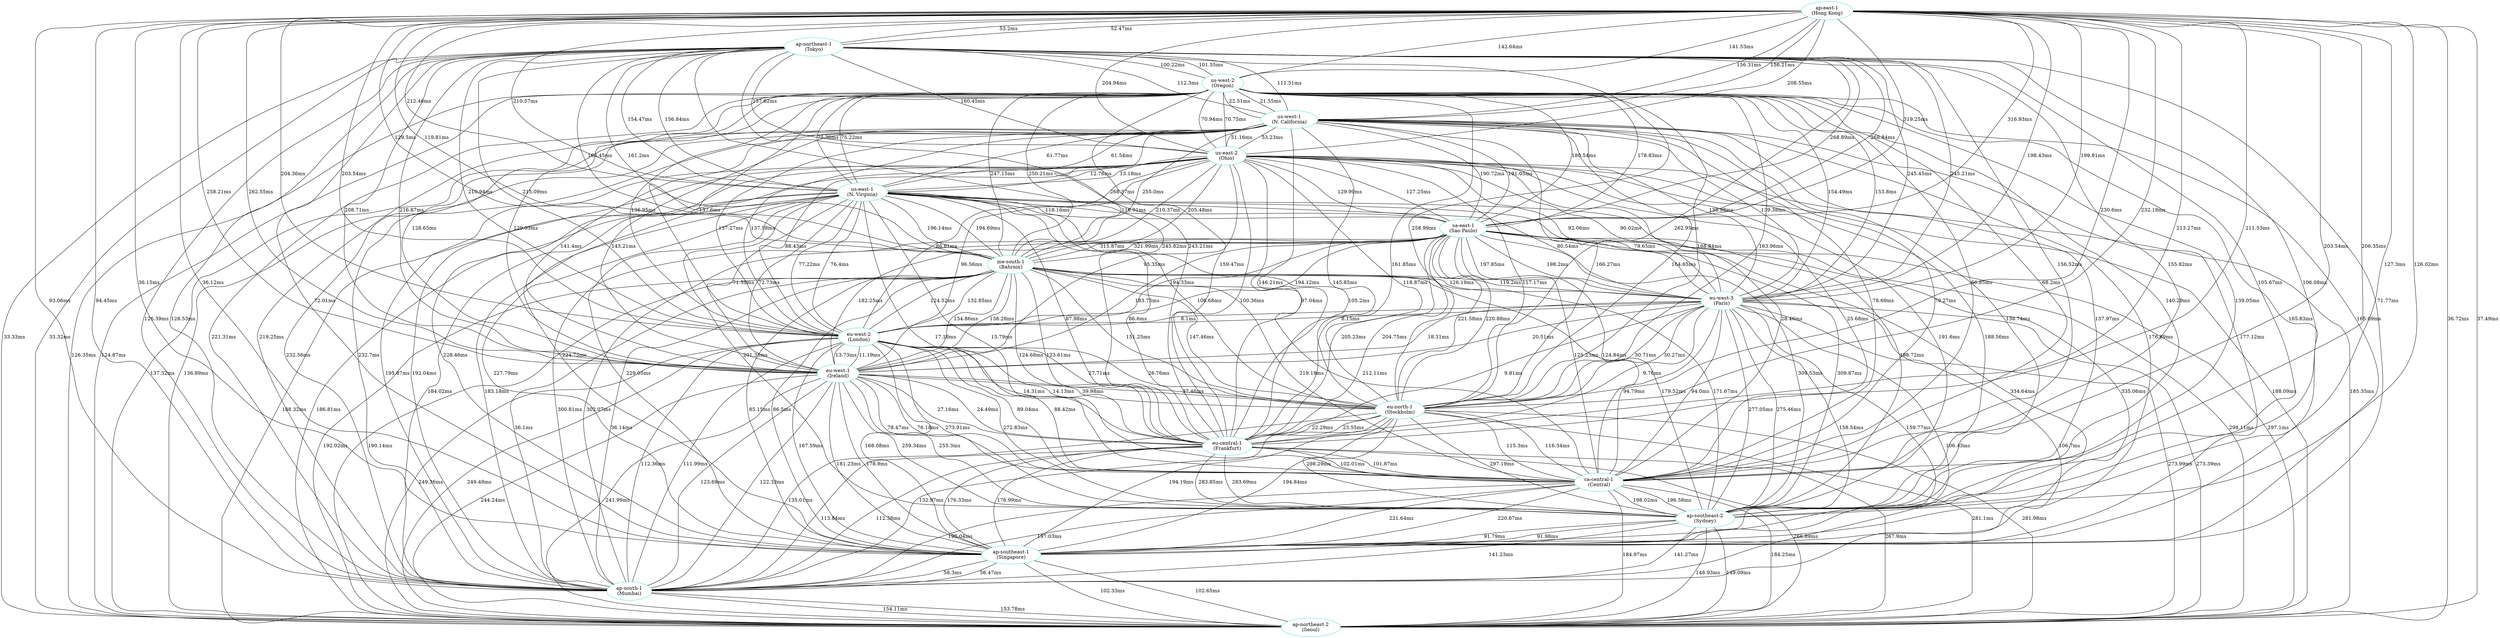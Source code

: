 graph "Inter-Region Latency" {
	overlap=scale
	splines=true
	"ap-east-1\n(Hong Kong)" [color=turquoise]
	"ap-east-1\n(Hong Kong)" -- "ap-northeast-1\n(Tokyo)" [label="53.2ms" arrowtype=normal len=0.053200000000000004]
	"ap-east-1\n(Hong Kong)" -- "ap-northeast-2\n(Seoul)" [label="36.72ms" arrowtype=normal len=0.036719999999999996]
	"ap-east-1\n(Hong Kong)" -- "ap-south-1\n(Mumbai)" [label="93.06ms" arrowtype=normal len=0.09306]
	"ap-east-1\n(Hong Kong)" -- "ap-southeast-1\n(Singapore)" [label="36.15ms" arrowtype=normal len=0.03615]
	"ap-east-1\n(Hong Kong)" -- "ap-southeast-2\n(Sydney)" [label="127.3ms" arrowtype=normal len=0.1273]
	"ap-east-1\n(Hong Kong)" -- "ca-central-1\n(Central)" [label="203.54ms" arrowtype=normal len=0.20354]
	"ap-east-1\n(Hong Kong)" -- "eu-central-1\n(Frankfurt)" [label="213.27ms" arrowtype=normal len=0.21327000000000002]
	"ap-east-1\n(Hong Kong)" -- "eu-north-1\n(Stockholm)" [label="230.6ms" arrowtype=normal len=0.2306]
	"ap-east-1\n(Hong Kong)" -- "eu-west-1\n(Ireland)" [label="258.21ms" arrowtype=normal len=0.25821]
	"ap-east-1\n(Hong Kong)" -- "eu-west-2\n(London)" [label="203.54ms" arrowtype=normal len=0.20354]
	"ap-east-1\n(Hong Kong)" -- "eu-west-3\n(Paris)" [label="199.81ms" arrowtype=normal len=0.19981000000000002]
	"ap-east-1\n(Hong Kong)" -- "me-south-1\n(Bahrain)" [label="119.81ms" arrowtype=normal len=0.11981]
	"ap-east-1\n(Hong Kong)" -- "sa-east-1\n(Sao Paulo)" [label="316.93ms" arrowtype=normal len=0.31693]
	"ap-east-1\n(Hong Kong)" -- "us-east-1\n(N. Virginia)" [label="210.57ms" arrowtype=normal len=0.21056999999999998]
	"ap-east-1\n(Hong Kong)" -- "us-east-2\n(Ohio)" [label="204.94ms" arrowtype=normal len=0.20494]
	"ap-east-1\n(Hong Kong)" -- "us-west-1\n(N. California)" [label="156.31ms" arrowtype=normal len=0.15631]
	"ap-east-1\n(Hong Kong)" -- "us-west-2\n(Oregon)" [label="141.53ms" arrowtype=normal len=0.14153]
	"ap-northeast-1\n(Tokyo)" [color=turquoise]
	"ap-northeast-1\n(Tokyo)" -- "ap-east-1\n(Hong Kong)" [label="52.47ms" arrowtype=normal len=0.052469999999999996]
	"ap-northeast-1\n(Tokyo)" -- "ap-northeast-2\n(Seoul)" [label="33.33ms" arrowtype=normal len=0.03333]
	"ap-northeast-1\n(Tokyo)" -- "ap-south-1\n(Mumbai)" [label="128.53ms" arrowtype=normal len=0.12853]
	"ap-northeast-1\n(Tokyo)" -- "ap-southeast-1\n(Singapore)" [label="71.77ms" arrowtype=normal len=0.07177]
	"ap-northeast-1\n(Tokyo)" -- "ap-southeast-2\n(Sydney)" [label="106.08ms" arrowtype=normal len=0.10608]
	"ap-northeast-1\n(Tokyo)" -- "ca-central-1\n(Central)" [label="155.82ms" arrowtype=normal len=0.15582]
	"ap-northeast-1\n(Tokyo)" -- "eu-central-1\n(Frankfurt)" [label="245.82ms" arrowtype=normal len=0.24581999999999998]
	"ap-northeast-1\n(Tokyo)" -- "eu-north-1\n(Stockholm)" [label="262.95ms" arrowtype=normal len=0.26294999999999996]
	"ap-northeast-1\n(Tokyo)" -- "eu-west-1\n(Ireland)" [label="208.71ms" arrowtype=normal len=0.20871]
	"ap-northeast-1\n(Tokyo)" -- "eu-west-2\n(London)" [label="215.09ms" arrowtype=normal len=0.21509]
	"ap-northeast-1\n(Tokyo)" -- "eu-west-3\n(Paris)" [label="245.21ms" arrowtype=normal len=0.24521]
	"ap-northeast-1\n(Tokyo)" -- "me-south-1\n(Bahrain)" [label="161.2ms" arrowtype=normal len=0.16119999999999998]
	"ap-northeast-1\n(Tokyo)" -- "sa-east-1\n(Sao Paulo)" [label="268.84ms" arrowtype=normal len=0.26883999999999997]
	"ap-northeast-1\n(Tokyo)" -- "us-east-1\n(N. Virginia)" [label="154.47ms" arrowtype=normal len=0.15447]
	"ap-northeast-1\n(Tokyo)" -- "us-east-2\n(Ohio)" [label="157.62ms" arrowtype=normal len=0.15762]
	"ap-northeast-1\n(Tokyo)" -- "us-west-1\n(N. California)" [label="111.51ms" arrowtype=normal len=0.11151000000000001]
	"ap-northeast-1\n(Tokyo)" -- "us-west-2\n(Oregon)" [label="100.22ms" arrowtype=normal len=0.10022]
	"ap-northeast-2\n(Seoul)" [color=turquoise]
	"ap-northeast-2\n(Seoul)" -- "ap-east-1\n(Hong Kong)" [label="37.49ms" arrowtype=normal len=0.03749]
	"ap-northeast-2\n(Seoul)" -- "ap-northeast-1\n(Tokyo)" [label="33.32ms" arrowtype=normal len=0.03332]
	"ap-northeast-2\n(Seoul)" -- "ap-south-1\n(Mumbai)" [label="153.78ms" arrowtype=normal len=0.15378]
	"ap-northeast-2\n(Seoul)" -- "ap-southeast-1\n(Singapore)" [label="102.65ms" arrowtype=normal len=0.10265]
	"ap-northeast-2\n(Seoul)" -- "ap-southeast-2\n(Sydney)" [label="149.09ms" arrowtype=normal len=0.14909]
	"ap-northeast-2\n(Seoul)" -- "ca-central-1\n(Central)" [label="184.25ms" arrowtype=normal len=0.18425]
	"ap-northeast-2\n(Seoul)" -- "eu-central-1\n(Frankfurt)" [label="267.9ms" arrowtype=normal len=0.26789999999999997]
	"ap-northeast-2\n(Seoul)" -- "eu-north-1\n(Stockholm)" [label="281.98ms" arrowtype=normal len=0.28198]
	"ap-northeast-2\n(Seoul)" -- "eu-west-1\n(Ireland)" [label="241.99ms" arrowtype=normal len=0.24199]
	"ap-northeast-2\n(Seoul)" -- "eu-west-2\n(London)" [label="249.49ms" arrowtype=normal len=0.24949000000000002]
	"ap-northeast-2\n(Seoul)" -- "eu-west-3\n(Paris)" [label="273.39ms" arrowtype=normal len=0.27338999999999997]
	"ap-northeast-2\n(Seoul)" -- "me-south-1\n(Bahrain)" [label="190.14ms" arrowtype=normal len=0.19013999999999998]
	"ap-northeast-2\n(Seoul)" -- "sa-east-1\n(Sao Paulo)" [label="297.1ms" arrowtype=normal len=0.29710000000000003]
	"ap-northeast-2\n(Seoul)" -- "us-east-1\n(N. Virginia)" [label="186.81ms" arrowtype=normal len=0.18681]
	"ap-northeast-2\n(Seoul)" -- "us-east-2\n(Ohio)" [label="185.35ms" arrowtype=normal len=0.18535]
	"ap-northeast-2\n(Seoul)" -- "us-west-1\n(N. California)" [label="136.89ms" arrowtype=normal len=0.13688999999999998]
	"ap-northeast-2\n(Seoul)" -- "us-west-2\n(Oregon)" [label="124.87ms" arrowtype=normal len=0.12487000000000001]
	"ap-south-1\n(Mumbai)" [color=turquoise]
	"ap-south-1\n(Mumbai)" -- "ap-east-1\n(Hong Kong)" [label="94.45ms" arrowtype=normal len=0.09445]
	"ap-south-1\n(Mumbai)" -- "ap-northeast-1\n(Tokyo)" [label="126.39ms" arrowtype=normal len=0.12639]
	"ap-south-1\n(Mumbai)" -- "ap-northeast-2\n(Seoul)" [label="154.11ms" arrowtype=normal len=0.15411000000000002]
	"ap-south-1\n(Mumbai)" -- "ap-southeast-1\n(Singapore)" [label="56.47ms" arrowtype=normal len=0.05647]
	"ap-south-1\n(Mumbai)" -- "ap-southeast-2\n(Sydney)" [label="141.27ms" arrowtype=normal len=0.14127]
	"ap-south-1\n(Mumbai)" -- "ca-central-1\n(Central)" [label="197.03ms" arrowtype=normal len=0.19703]
	"ap-south-1\n(Mumbai)" -- "eu-central-1\n(Frankfurt)" [label="112.38ms" arrowtype=normal len=0.11238]
	"ap-south-1\n(Mumbai)" -- "eu-north-1\n(Stockholm)" [label="135.01ms" arrowtype=normal len=0.13501]
	"ap-south-1\n(Mumbai)" -- "eu-west-1\n(Ireland)" [label="122.33ms" arrowtype=normal len=0.12233]
	"ap-south-1\n(Mumbai)" -- "eu-west-2\n(London)" [label="112.36ms" arrowtype=normal len=0.11236]
	"ap-south-1\n(Mumbai)" -- "eu-west-3\n(Paris)" [label="106.7ms" arrowtype=normal len=0.1067]
	"ap-south-1\n(Mumbai)" -- "me-south-1\n(Bahrain)" [label="36.14ms" arrowtype=normal len=0.03614]
	"ap-south-1\n(Mumbai)" -- "sa-east-1\n(Sao Paulo)" [label="302.07ms" arrowtype=normal len=0.30207]
	"ap-south-1\n(Mumbai)" -- "us-east-1\n(N. Virginia)" [label="183.18ms" arrowtype=normal len=0.18318]
	"ap-south-1\n(Mumbai)" -- "us-east-2\n(Ohio)" [label="192.04ms" arrowtype=normal len=0.19204]
	"ap-south-1\n(Mumbai)" -- "us-west-1\n(N. California)" [label="232.7ms" arrowtype=normal len=0.2327]
	"ap-south-1\n(Mumbai)" -- "us-west-2\n(Oregon)" [label="219.25ms" arrowtype=normal len=0.21925]
	"ap-southeast-1\n(Singapore)" [color=turquoise]
	"ap-southeast-1\n(Singapore)" -- "ap-east-1\n(Hong Kong)" [label="36.12ms" arrowtype=normal len=0.03612]
	"ap-southeast-1\n(Singapore)" -- "ap-northeast-1\n(Tokyo)" [label="72.01ms" arrowtype=normal len=0.07201]
	"ap-southeast-1\n(Singapore)" -- "ap-northeast-2\n(Seoul)" [label="102.33ms" arrowtype=normal len=0.10233]
	"ap-southeast-1\n(Singapore)" -- "ap-south-1\n(Mumbai)" [label="58.3ms" arrowtype=normal len=0.0583]
	"ap-southeast-1\n(Singapore)" -- "ap-southeast-2\n(Sydney)" [label="91.98ms" arrowtype=normal len=0.09198]
	"ap-southeast-1\n(Singapore)" -- "ca-central-1\n(Central)" [label="220.87ms" arrowtype=normal len=0.22087]
	"ap-southeast-1\n(Singapore)" -- "eu-central-1\n(Frankfurt)" [label="176.99ms" arrowtype=normal len=0.17699]
	"ap-southeast-1\n(Singapore)" -- "eu-north-1\n(Stockholm)" [label="194.84ms" arrowtype=normal len=0.19484]
	"ap-southeast-1\n(Singapore)" -- "eu-west-1\n(Ireland)" [label="178.9ms" arrowtype=normal len=0.1789]
	"ap-southeast-1\n(Singapore)" -- "eu-west-2\n(London)" [label="168.08ms" arrowtype=normal len=0.16808]
	"ap-southeast-1\n(Singapore)" -- "eu-west-3\n(Paris)" [label="159.77ms" arrowtype=normal len=0.15977000000000002]
	"ap-southeast-1\n(Singapore)" -- "me-south-1\n(Bahrain)" [label="86.5ms" arrowtype=normal len=0.0865]
	"ap-southeast-1\n(Singapore)" -- "sa-east-1\n(Sao Paulo)" [label="335.06ms" arrowtype=normal len=0.33506]
	"ap-southeast-1\n(Singapore)" -- "us-east-1\n(N. Virginia)" [label="229.05ms" arrowtype=normal len=0.22905]
	"ap-southeast-1\n(Singapore)" -- "us-east-2\n(Ohio)" [label="224.75ms" arrowtype=normal len=0.22475]
	"ap-southeast-1\n(Singapore)" -- "us-west-1\n(N. California)" [label="176.89ms" arrowtype=normal len=0.17689]
	"ap-southeast-1\n(Singapore)" -- "us-west-2\n(Oregon)" [label="165.09ms" arrowtype=normal len=0.16509000000000001]
	"ap-southeast-2\n(Sydney)" [color=turquoise]
	"ap-southeast-2\n(Sydney)" -- "ap-east-1\n(Hong Kong)" [label="126.02ms" arrowtype=normal len=0.12602]
	"ap-southeast-2\n(Sydney)" -- "ap-northeast-1\n(Tokyo)" [label="105.67ms" arrowtype=normal len=0.10567]
	"ap-southeast-2\n(Sydney)" -- "ap-northeast-2\n(Seoul)" [label="148.93ms" arrowtype=normal len=0.14893]
	"ap-southeast-2\n(Sydney)" -- "ap-south-1\n(Mumbai)" [label="141.23ms" arrowtype=normal len=0.14123]
	"ap-southeast-2\n(Sydney)" -- "ap-southeast-1\n(Singapore)" [label="91.79ms" arrowtype=normal len=0.09179000000000001]
	"ap-southeast-2\n(Sydney)" -- "ca-central-1\n(Central)" [label="196.58ms" arrowtype=normal len=0.19658]
	"ap-southeast-2\n(Sydney)" -- "eu-central-1\n(Frankfurt)" [label="283.69ms" arrowtype=normal len=0.28369]
	"ap-southeast-2\n(Sydney)" -- "eu-north-1\n(Stockholm)" [label="297.19ms" arrowtype=normal len=0.29719]
	"ap-southeast-2\n(Sydney)" -- "eu-west-1\n(Ireland)" [label="255.3ms" arrowtype=normal len=0.2553]
	"ap-southeast-2\n(Sydney)" -- "eu-west-2\n(London)" [label="272.83ms" arrowtype=normal len=0.27282999999999996]
	"ap-southeast-2\n(Sydney)" -- "eu-west-3\n(Paris)" [label="275.46ms" arrowtype=normal len=0.27546]
	"ap-southeast-2\n(Sydney)" -- "me-south-1\n(Bahrain)" [label="171.67ms" arrowtype=normal len=0.17167]
	"ap-southeast-2\n(Sydney)" -- "sa-east-1\n(Sao Paulo)" [label="309.53ms" arrowtype=normal len=0.30952999999999997]
	"ap-southeast-2\n(Sydney)" -- "us-east-1\n(N. Virginia)" [label="198.72ms" arrowtype=normal len=0.19872]
	"ap-southeast-2\n(Sydney)" -- "us-east-2\n(Ohio)" [label="188.56ms" arrowtype=normal len=0.18856]
	"ap-southeast-2\n(Sydney)" -- "us-west-1\n(N. California)" [label="137.97ms" arrowtype=normal len=0.13797]
	"ap-southeast-2\n(Sydney)" -- "us-west-2\n(Oregon)" [label="139.05ms" arrowtype=normal len=0.13905]
	"ca-central-1\n(Central)" [color=turquoise]
	"ca-central-1\n(Central)" -- "ap-east-1\n(Hong Kong)" [label="206.35ms" arrowtype=normal len=0.20635]
	"ca-central-1\n(Central)" -- "ap-northeast-1\n(Tokyo)" [label="156.52ms" arrowtype=normal len=0.15652000000000002]
	"ca-central-1\n(Central)" -- "ap-northeast-2\n(Seoul)" [label="184.97ms" arrowtype=normal len=0.18497]
	"ca-central-1\n(Central)" -- "ap-south-1\n(Mumbai)" [label="198.04ms" arrowtype=normal len=0.19804]
	"ca-central-1\n(Central)" -- "ap-southeast-1\n(Singapore)" [label="221.64ms" arrowtype=normal len=0.22163999999999998]
	"ca-central-1\n(Central)" -- "ap-southeast-2\n(Sydney)" [label="198.02ms" arrowtype=normal len=0.19802]
	"ca-central-1\n(Central)" -- "eu-central-1\n(Frankfurt)" [label="102.01ms" arrowtype=normal len=0.10201]
	"ca-central-1\n(Central)" -- "eu-north-1\n(Stockholm)" [label="116.34ms" arrowtype=normal len=0.11634]
	"ca-central-1\n(Central)" -- "eu-west-1\n(Ireland)" [label="76.18ms" arrowtype=normal len=0.07618000000000001]
	"ca-central-1\n(Central)" -- "eu-west-2\n(London)" [label="88.42ms" arrowtype=normal len=0.08842]
	"ca-central-1\n(Central)" -- "eu-west-3\n(Paris)" [label="94.0ms" arrowtype=normal len=0.094]
	"ca-central-1\n(Central)" -- "me-south-1\n(Bahrain)" [label="212.11ms" arrowtype=normal len=0.21211000000000002]
	"ca-central-1\n(Central)" -- "sa-east-1\n(Sao Paulo)" [label="124.84ms" arrowtype=normal len=0.12484]
	"ca-central-1\n(Central)" -- "us-east-1\n(N. Virginia)" [label="15.79ms" arrowtype=normal len=0.01579]
	"ca-central-1\n(Central)" -- "us-east-2\n(Ohio)" [label="25.68ms" arrowtype=normal len=0.02568]
	"ca-central-1\n(Central)" -- "us-west-1\n(N. California)" [label="78.69ms" arrowtype=normal len=0.07869]
	"ca-central-1\n(Central)" -- "us-west-2\n(Oregon)" [label="66.85ms" arrowtype=normal len=0.06684999999999999]
	"eu-central-1\n(Frankfurt)" [color=turquoise]
	"eu-central-1\n(Frankfurt)" -- "ap-east-1\n(Hong Kong)" [label="211.53ms" arrowtype=normal len=0.21153]
	"eu-central-1\n(Frankfurt)" -- "ap-northeast-1\n(Tokyo)" [label="243.21ms" arrowtype=normal len=0.24321]
	"eu-central-1\n(Frankfurt)" -- "ap-northeast-2\n(Seoul)" [label="266.89ms" arrowtype=normal len=0.26688999999999996]
	"eu-central-1\n(Frankfurt)" -- "ap-south-1\n(Mumbai)" [label="113.84ms" arrowtype=normal len=0.11384]
	"eu-central-1\n(Frankfurt)" -- "ap-southeast-1\n(Singapore)" [label="176.33ms" arrowtype=normal len=0.17633000000000001]
	"eu-central-1\n(Frankfurt)" -- "ap-southeast-2\n(Sydney)" [label="283.85ms" arrowtype=normal len=0.28385000000000005]
	"eu-central-1\n(Frankfurt)" -- "ca-central-1\n(Central)" [label="101.87ms" arrowtype=normal len=0.10187]
	"eu-central-1\n(Frankfurt)" -- "eu-north-1\n(Stockholm)" [label="23.55ms" arrowtype=normal len=0.02355]
	"eu-central-1\n(Frankfurt)" -- "eu-west-1\n(Ireland)" [label="24.49ms" arrowtype=normal len=0.024489999999999998]
	"eu-central-1\n(Frankfurt)" -- "eu-west-2\n(London)" [label="14.13ms" arrowtype=normal len=0.01413]
	"eu-central-1\n(Frankfurt)" -- "eu-west-3\n(Paris)" [label="9.76ms" arrowtype=normal len=0.00976]
	"eu-central-1\n(Frankfurt)" -- "me-south-1\n(Bahrain)" [label="123.61ms" arrowtype=normal len=0.12361]
	"eu-central-1\n(Frankfurt)" -- "sa-east-1\n(Sao Paulo)" [label="204.75ms" arrowtype=normal len=0.20475]
	"eu-central-1\n(Frankfurt)" -- "us-east-1\n(N. Virginia)" [label="86.6ms" arrowtype=normal len=0.0866]
	"eu-central-1\n(Frankfurt)" -- "us-east-2\n(Ohio)" [label="97.04ms" arrowtype=normal len=0.09704]
	"eu-central-1\n(Frankfurt)" -- "us-west-1\n(N. California)" [label="145.85ms" arrowtype=normal len=0.14585]
	"eu-central-1\n(Frankfurt)" -- "us-west-2\n(Oregon)" [label="159.47ms" arrowtype=normal len=0.15947]
	"eu-north-1\n(Stockholm)" [color=turquoise]
	"eu-north-1\n(Stockholm)" -- "ap-east-1\n(Hong Kong)" [label="232.18ms" arrowtype=normal len=0.23218]
	"eu-north-1\n(Stockholm)" -- "ap-northeast-1\n(Tokyo)" [label="258.99ms" arrowtype=normal len=0.25899]
	"eu-north-1\n(Stockholm)" -- "ap-northeast-2\n(Seoul)" [label="281.1ms" arrowtype=normal len=0.2811]
	"eu-north-1\n(Stockholm)" -- "ap-south-1\n(Mumbai)" [label="132.97ms" arrowtype=normal len=0.13297]
	"eu-north-1\n(Stockholm)" -- "ap-southeast-1\n(Singapore)" [label="194.19ms" arrowtype=normal len=0.19419]
	"eu-north-1\n(Stockholm)" -- "ap-southeast-2\n(Sydney)" [label="298.29ms" arrowtype=normal len=0.29829]
	"eu-north-1\n(Stockholm)" -- "ca-central-1\n(Central)" [label="115.3ms" arrowtype=normal len=0.1153]
	"eu-north-1\n(Stockholm)" -- "eu-central-1\n(Frankfurt)" [label="22.29ms" arrowtype=normal len=0.02229]
	"eu-north-1\n(Stockholm)" -- "eu-west-1\n(Ireland)" [label="37.46ms" arrowtype=normal len=0.03746]
	"eu-north-1\n(Stockholm)" -- "eu-west-2\n(London)" [label="26.76ms" arrowtype=normal len=0.026760000000000003]
	"eu-north-1\n(Stockholm)" -- "eu-west-3\n(Paris)" [label="30.27ms" arrowtype=normal len=0.03027]
	"eu-north-1\n(Stockholm)" -- "me-south-1\n(Bahrain)" [label="147.46ms" arrowtype=normal len=0.14746]
	"eu-north-1\n(Stockholm)" -- "sa-east-1\n(Sao Paulo)" [label="220.88ms" arrowtype=normal len=0.22088]
	"eu-north-1\n(Stockholm)" -- "us-east-1\n(N. Virginia)" [label="105.2ms" arrowtype=normal len=0.1052]
	"eu-north-1\n(Stockholm)" -- "us-east-2\n(Ohio)" [label="117.17ms" arrowtype=normal len=0.11717]
	"eu-north-1\n(Stockholm)" -- "us-west-1\n(N. California)" [label="164.65ms" arrowtype=normal len=0.16465000000000002]
	"eu-north-1\n(Stockholm)" -- "us-west-2\n(Oregon)" [label="163.96ms" arrowtype=normal len=0.16396]
	"eu-west-1\n(Ireland)" [color=turquoise]
	"eu-west-1\n(Ireland)" -- "ap-east-1\n(Hong Kong)" [label="262.55ms" arrowtype=normal len=0.26255]
	"eu-west-1\n(Ireland)" -- "ap-northeast-1\n(Tokyo)" [label="216.87ms" arrowtype=normal len=0.21687]
	"eu-west-1\n(Ireland)" -- "ap-northeast-2\n(Seoul)" [label="244.24ms" arrowtype=normal len=0.24424]
	"eu-west-1\n(Ireland)" -- "ap-south-1\n(Mumbai)" [label="123.69ms" arrowtype=normal len=0.12369]
	"eu-west-1\n(Ireland)" -- "ap-southeast-1\n(Singapore)" [label="181.23ms" arrowtype=normal len=0.18123]
	"eu-west-1\n(Ireland)" -- "ap-southeast-2\n(Sydney)" [label="259.34ms" arrowtype=normal len=0.25933999999999996]
	"eu-west-1\n(Ireland)" -- "ca-central-1\n(Central)" [label="78.47ms" arrowtype=normal len=0.07847]
	"eu-west-1\n(Ireland)" -- "eu-central-1\n(Frankfurt)" [label="27.16ms" arrowtype=normal len=0.02716]
	"eu-west-1\n(Ireland)" -- "eu-north-1\n(Stockholm)" [label="39.98ms" arrowtype=normal len=0.039979999999999995]
	"eu-west-1\n(Ireland)" -- "eu-west-2\n(London)" [label="13.73ms" arrowtype=normal len=0.013730000000000001]
	"eu-west-1\n(Ireland)" -- "eu-west-3\n(Paris)" [label="20.51ms" arrowtype=normal len=0.02051]
	"eu-west-1\n(Ireland)" -- "me-south-1\n(Bahrain)" [label="138.28ms" arrowtype=normal len=0.13828000000000001]
	"eu-west-1\n(Ireland)" -- "sa-east-1\n(Sao Paulo)" [label="183.75ms" arrowtype=normal len=0.18375]
	"eu-west-1\n(Ireland)" -- "us-east-1\n(N. Virginia)" [label="72.73ms" arrowtype=normal len=0.07273]
	"eu-west-1\n(Ireland)" -- "us-east-2\n(Ohio)" [label="95.35ms" arrowtype=normal len=0.09534999999999999]
	"eu-west-1\n(Ireland)" -- "us-west-1\n(N. California)" [label="143.21ms" arrowtype=normal len=0.14321]
	"eu-west-1\n(Ireland)" -- "us-west-2\n(Oregon)" [label="128.65ms" arrowtype=normal len=0.12865000000000001]
	"eu-west-2\n(London)" [color=turquoise]
	"eu-west-2\n(London)" -- "ap-east-1\n(Hong Kong)" [label="204.36ms" arrowtype=normal len=0.20436]
	"eu-west-2\n(London)" -- "ap-northeast-1\n(Tokyo)" [label="210.94ms" arrowtype=normal len=0.21094]
	"eu-west-2\n(London)" -- "ap-northeast-2\n(Seoul)" [label="249.36ms" arrowtype=normal len=0.24936000000000003]
	"eu-west-2\n(London)" -- "ap-south-1\n(Mumbai)" [label="111.99ms" arrowtype=normal len=0.11198999999999999]
	"eu-west-2\n(London)" -- "ap-southeast-1\n(Singapore)" [label="167.59ms" arrowtype=normal len=0.16759000000000002]
	"eu-west-2\n(London)" -- "ap-southeast-2\n(Sydney)" [label="273.91ms" arrowtype=normal len=0.27391000000000004]
	"eu-west-2\n(London)" -- "ca-central-1\n(Central)" [label="89.04ms" arrowtype=normal len=0.08904000000000001]
	"eu-west-2\n(London)" -- "eu-central-1\n(Frankfurt)" [label="14.31ms" arrowtype=normal len=0.01431]
	"eu-west-2\n(London)" -- "eu-north-1\n(Stockholm)" [label="27.71ms" arrowtype=normal len=0.027710000000000002]
	"eu-west-2\n(London)" -- "eu-west-1\n(Ireland)" [label="11.19ms" arrowtype=normal len=0.01119]
	"eu-west-2\n(London)" -- "eu-west-3\n(Paris)" [label="8.15ms" arrowtype=normal len=0.008150000000000001]
	"eu-west-2\n(London)" -- "me-south-1\n(Bahrain)" [label="124.52ms" arrowtype=normal len=0.12451999999999999]
	"eu-west-2\n(London)" -- "sa-east-1\n(Sao Paulo)" [label="194.12ms" arrowtype=normal len=0.19412000000000001]
	"eu-west-2\n(London)" -- "us-east-1\n(N. Virginia)" [label="76.4ms" arrowtype=normal len=0.07640000000000001]
	"eu-west-2\n(London)" -- "us-east-2\n(Ohio)" [label="86.61ms" arrowtype=normal len=0.08660999999999999]
	"eu-west-2\n(London)" -- "us-west-1\n(N. California)" [label="137.58ms" arrowtype=normal len=0.13758]
	"eu-west-2\n(London)" -- "us-west-2\n(Oregon)" [label="137.6ms" arrowtype=normal len=0.1376]
	"eu-west-3\n(Paris)" [color=turquoise]
	"eu-west-3\n(Paris)" -- "ap-east-1\n(Hong Kong)" [label="198.43ms" arrowtype=normal len=0.19843]
	"eu-west-3\n(Paris)" -- "ap-northeast-1\n(Tokyo)" [label="245.45ms" arrowtype=normal len=0.24545]
	"eu-west-3\n(Paris)" -- "ap-northeast-2\n(Seoul)" [label="273.99ms" arrowtype=normal len=0.27399]
	"eu-west-3\n(Paris)" -- "ap-south-1\n(Mumbai)" [label="106.43ms" arrowtype=normal len=0.10643000000000001]
	"eu-west-3\n(Paris)" -- "ap-southeast-1\n(Singapore)" [label="158.54ms" arrowtype=normal len=0.15854]
	"eu-west-3\n(Paris)" -- "ap-southeast-2\n(Sydney)" [label="277.05ms" arrowtype=normal len=0.27705]
	"eu-west-3\n(Paris)" -- "ca-central-1\n(Central)" [label="94.79ms" arrowtype=normal len=0.09479000000000001]
	"eu-west-3\n(Paris)" -- "eu-central-1\n(Frankfurt)" [label="9.81ms" arrowtype=normal len=0.009810000000000001]
	"eu-west-3\n(Paris)" -- "eu-north-1\n(Stockholm)" [label="30.71ms" arrowtype=normal len=0.03071]
	"eu-west-3\n(Paris)" -- "eu-west-1\n(Ireland)" [label="18.31ms" arrowtype=normal len=0.01831]
	"eu-west-3\n(Paris)" -- "eu-west-2\n(London)" [label="8.1ms" arrowtype=normal len=0.0081]
	"eu-west-3\n(Paris)" -- "me-south-1\n(Bahrain)" [label="119.2ms" arrowtype=normal len=0.1192]
	"eu-west-3\n(Paris)" -- "sa-east-1\n(Sao Paulo)" [label="198.2ms" arrowtype=normal len=0.1982]
	"eu-west-3\n(Paris)" -- "us-east-1\n(N. Virginia)" [label="79.65ms" arrowtype=normal len=0.07965000000000001]
	"eu-west-3\n(Paris)" -- "us-east-2\n(Ohio)" [label="90.02ms" arrowtype=normal len=0.09002]
	"eu-west-3\n(Paris)" -- "us-west-1\n(N. California)" [label="138.98ms" arrowtype=normal len=0.13898]
	"eu-west-3\n(Paris)" -- "us-west-2\n(Oregon)" [label="153.8ms" arrowtype=normal len=0.15380000000000002]
	"me-south-1\n(Bahrain)" [color=turquoise]
	"me-south-1\n(Bahrain)" -- "ap-east-1\n(Hong Kong)" [label="129.5ms" arrowtype=normal len=0.1295]
	"me-south-1\n(Bahrain)" -- "ap-northeast-1\n(Tokyo)" [label="163.45ms" arrowtype=normal len=0.16344999999999998]
	"me-south-1\n(Bahrain)" -- "ap-northeast-2\n(Seoul)" [label="192.02ms" arrowtype=normal len=0.19202000000000002]
	"me-south-1\n(Bahrain)" -- "ap-south-1\n(Mumbai)" [label="36.1ms" arrowtype=normal len=0.0361]
	"me-south-1\n(Bahrain)" -- "ap-southeast-1\n(Singapore)" [label="85.15ms" arrowtype=normal len=0.08515]
	"me-south-1\n(Bahrain)" -- "ap-southeast-2\n(Sydney)" [label="179.52ms" arrowtype=normal len=0.17952]
	"me-south-1\n(Bahrain)" -- "ca-central-1\n(Central)" [label="219.19ms" arrowtype=normal len=0.21919]
	"me-south-1\n(Bahrain)" -- "eu-central-1\n(Frankfurt)" [label="124.68ms" arrowtype=normal len=0.12468000000000001]
	"me-south-1\n(Bahrain)" -- "eu-north-1\n(Stockholm)" [label="151.25ms" arrowtype=normal len=0.15125]
	"me-south-1\n(Bahrain)" -- "eu-west-1\n(Ireland)" [label="134.86ms" arrowtype=normal len=0.13486]
	"me-south-1\n(Bahrain)" -- "eu-west-2\n(London)" [label="132.85ms" arrowtype=normal len=0.13285]
	"me-south-1\n(Bahrain)" -- "eu-west-3\n(Paris)" [label="126.19ms" arrowtype=normal len=0.12619]
	"me-south-1\n(Bahrain)" -- "sa-east-1\n(Sao Paulo)" [label="321.99ms" arrowtype=normal len=0.32199]
	"me-south-1\n(Bahrain)" -- "us-east-1\n(N. Virginia)" [label="194.69ms" arrowtype=normal len=0.19469]
	"me-south-1\n(Bahrain)" -- "us-east-2\n(Ohio)" [label="205.48ms" arrowtype=normal len=0.20548]
	"me-south-1\n(Bahrain)" -- "us-west-1\n(N. California)" [label="268.37ms" arrowtype=normal len=0.26837]
	"me-south-1\n(Bahrain)" -- "us-west-2\n(Oregon)" [label="247.15ms" arrowtype=normal len=0.24715]
	"sa-east-1\n(Sao Paulo)" [color=turquoise]
	"sa-east-1\n(Sao Paulo)" -- "ap-east-1\n(Hong Kong)" [label="319.25ms" arrowtype=normal len=0.31925]
	"sa-east-1\n(Sao Paulo)" -- "ap-northeast-1\n(Tokyo)" [label="268.89ms" arrowtype=normal len=0.26888999999999996]
	"sa-east-1\n(Sao Paulo)" -- "ap-northeast-2\n(Seoul)" [label="298.11ms" arrowtype=normal len=0.29811]
	"sa-east-1\n(Sao Paulo)" -- "ap-south-1\n(Mumbai)" [label="300.81ms" arrowtype=normal len=0.30081]
	"sa-east-1\n(Sao Paulo)" -- "ap-southeast-1\n(Singapore)" [label="334.64ms" arrowtype=normal len=0.33464]
	"sa-east-1\n(Sao Paulo)" -- "ap-southeast-2\n(Sydney)" [label="309.87ms" arrowtype=normal len=0.30987]
	"sa-east-1\n(Sao Paulo)" -- "ca-central-1\n(Central)" [label="125.23ms" arrowtype=normal len=0.12523]
	"sa-east-1\n(Sao Paulo)" -- "eu-central-1\n(Frankfurt)" [label="205.23ms" arrowtype=normal len=0.20523]
	"sa-east-1\n(Sao Paulo)" -- "eu-north-1\n(Stockholm)" [label="221.58ms" arrowtype=normal len=0.22158]
	"sa-east-1\n(Sao Paulo)" -- "eu-west-1\n(Ireland)" [label="182.25ms" arrowtype=normal len=0.18225]
	"sa-east-1\n(Sao Paulo)" -- "eu-west-2\n(London)" [label="194.33ms" arrowtype=normal len=0.19433]
	"sa-east-1\n(Sao Paulo)" -- "eu-west-3\n(Paris)" [label="197.85ms" arrowtype=normal len=0.19785]
	"sa-east-1\n(Sao Paulo)" -- "me-south-1\n(Bahrain)" [label="315.87ms" arrowtype=normal len=0.31587]
	"sa-east-1\n(Sao Paulo)" -- "us-east-1\n(N. Virginia)" [label="116.91ms" arrowtype=normal len=0.11691]
	"sa-east-1\n(Sao Paulo)" -- "us-east-2\n(Ohio)" [label="127.25ms" arrowtype=normal len=0.12725]
	"sa-east-1\n(Sao Paulo)" -- "us-west-1\n(N. California)" [label="190.72ms" arrowtype=normal len=0.19072]
	"sa-east-1\n(Sao Paulo)" -- "us-west-2\n(Oregon)" [label="178.83ms" arrowtype=normal len=0.17883000000000002]
	"us-east-1\n(N. Virginia)" [color=turquoise]
	"us-east-1\n(N. Virginia)" -- "ap-east-1\n(Hong Kong)" [label="212.46ms" arrowtype=normal len=0.21246]
	"us-east-1\n(N. Virginia)" -- "ap-northeast-1\n(Tokyo)" [label="156.84ms" arrowtype=normal len=0.15684]
	"us-east-1\n(N. Virginia)" -- "ap-northeast-2\n(Seoul)" [label="188.32ms" arrowtype=normal len=0.18832]
	"us-east-1\n(N. Virginia)" -- "ap-south-1\n(Mumbai)" [label="184.02ms" arrowtype=normal len=0.18402000000000002]
	"us-east-1\n(N. Virginia)" -- "ap-southeast-1\n(Singapore)" [label="227.79ms" arrowtype=normal len=0.22779]
	"us-east-1\n(N. Virginia)" -- "ap-southeast-2\n(Sydney)" [label="201.35ms" arrowtype=normal len=0.20135]
	"us-east-1\n(N. Virginia)" -- "ca-central-1\n(Central)" [label="17.18ms" arrowtype=normal len=0.01718]
	"us-east-1\n(N. Virginia)" -- "eu-central-1\n(Frankfurt)" [label="87.98ms" arrowtype=normal len=0.08798]
	"us-east-1\n(N. Virginia)" -- "eu-north-1\n(Stockholm)" [label="106.68ms" arrowtype=normal len=0.10668000000000001]
	"us-east-1\n(N. Virginia)" -- "eu-west-1\n(Ireland)" [label="71.59ms" arrowtype=normal len=0.07159]
	"us-east-1\n(N. Virginia)" -- "eu-west-2\n(London)" [label="77.22ms" arrowtype=normal len=0.07722]
	"us-east-1\n(N. Virginia)" -- "eu-west-3\n(Paris)" [label="80.54ms" arrowtype=normal len=0.08054]
	"us-east-1\n(N. Virginia)" -- "me-south-1\n(Bahrain)" [label="196.14ms" arrowtype=normal len=0.19613999999999998]
	"us-east-1\n(N. Virginia)" -- "sa-east-1\n(Sao Paulo)" [label="118.16ms" arrowtype=normal len=0.11816]
	"us-east-1\n(N. Virginia)" -- "us-east-2\n(Ohio)" [label="12.76ms" arrowtype=normal len=0.01276]
	"us-east-1\n(N. Virginia)" -- "us-west-1\n(N. California)" [label="61.77ms" arrowtype=normal len=0.061770000000000005]
	"us-east-1\n(N. Virginia)" -- "us-west-2\n(Oregon)" [label="75.22ms" arrowtype=normal len=0.07522]
	"us-east-2\n(Ohio)" [color=turquoise]
	"us-east-2\n(Ohio)" -- "ap-east-1\n(Hong Kong)" [label="208.55ms" arrowtype=normal len=0.20855]
	"us-east-2\n(Ohio)" -- "ap-northeast-1\n(Tokyo)" [label="160.45ms" arrowtype=normal len=0.16044999999999998]
	"us-east-2\n(Ohio)" -- "ap-northeast-2\n(Seoul)" [label="188.09ms" arrowtype=normal len=0.18809]
	"us-east-2\n(Ohio)" -- "ap-south-1\n(Mumbai)" [label="195.87ms" arrowtype=normal len=0.19587000000000002]
	"us-east-2\n(Ohio)" -- "ap-southeast-1\n(Singapore)" [label="228.46ms" arrowtype=normal len=0.22846]
	"us-east-2\n(Ohio)" -- "ap-southeast-2\n(Sydney)" [label="191.6ms" arrowtype=normal len=0.1916]
	"us-east-2\n(Ohio)" -- "ca-central-1\n(Central)" [label="28.46ms" arrowtype=normal len=0.02846]
	"us-east-2\n(Ohio)" -- "eu-central-1\n(Frankfurt)" [label="100.36ms" arrowtype=normal len=0.10036]
	"us-east-2\n(Ohio)" -- "eu-north-1\n(Stockholm)" [label="118.87ms" arrowtype=normal len=0.11887]
	"us-east-2\n(Ohio)" -- "eu-west-1\n(Ireland)" [label="96.56ms" arrowtype=normal len=0.09656]
	"us-east-2\n(Ohio)" -- "eu-west-2\n(London)" [label="88.43ms" arrowtype=normal len=0.08843000000000001]
	"us-east-2\n(Ohio)" -- "eu-west-3\n(Paris)" [label="92.06ms" arrowtype=normal len=0.09206]
	"us-east-2\n(Ohio)" -- "me-south-1\n(Bahrain)" [label="210.37ms" arrowtype=normal len=0.21037]
	"us-east-2\n(Ohio)" -- "sa-east-1\n(Sao Paulo)" [label="129.99ms" arrowtype=normal len=0.12999000000000002]
	"us-east-2\n(Ohio)" -- "us-east-1\n(N. Virginia)" [label="13.18ms" arrowtype=normal len=0.013179999999999999]
	"us-east-2\n(Ohio)" -- "us-west-1\n(N. California)" [label="53.23ms" arrowtype=normal len=0.05323]
	"us-east-2\n(Ohio)" -- "us-west-2\n(Oregon)" [label="70.75ms" arrowtype=normal len=0.07075]
	"us-west-1\n(N. California)" [color=turquoise]
	"us-west-1\n(N. California)" -- "ap-east-1\n(Hong Kong)" [label="156.21ms" arrowtype=normal len=0.15621000000000002]
	"us-west-1\n(N. California)" -- "ap-northeast-1\n(Tokyo)" [label="112.3ms" arrowtype=normal len=0.1123]
	"us-west-1\n(N. California)" -- "ap-northeast-2\n(Seoul)" [label="137.32ms" arrowtype=normal len=0.13732]
	"us-west-1\n(N. California)" -- "ap-south-1\n(Mumbai)" [label="232.56ms" arrowtype=normal len=0.23256]
	"us-west-1\n(N. California)" -- "ap-southeast-1\n(Singapore)" [label="177.12ms" arrowtype=normal len=0.17712]
	"us-west-1\n(N. California)" -- "ap-southeast-2\n(Sydney)" [label="138.74ms" arrowtype=normal len=0.13874]
	"us-west-1\n(N. California)" -- "ca-central-1\n(Central)" [label="79.27ms" arrowtype=normal len=0.07927]
	"us-west-1\n(N. California)" -- "eu-central-1\n(Frankfurt)" [label="146.21ms" arrowtype=normal len=0.14621]
	"us-west-1\n(N. California)" -- "eu-north-1\n(Stockholm)" [label="166.27ms" arrowtype=normal len=0.16627]
	"us-west-1\n(N. California)" -- "eu-west-1\n(Ireland)" [label="141.4ms" arrowtype=normal len=0.1414]
	"us-west-1\n(N. California)" -- "eu-west-2\n(London)" [label="137.27ms" arrowtype=normal len=0.13727]
	"us-west-1\n(N. California)" -- "eu-west-3\n(Paris)" [label="139.38ms" arrowtype=normal len=0.13938]
	"us-west-1\n(N. California)" -- "me-south-1\n(Bahrain)" [label="255.0ms" arrowtype=normal len=0.255]
	"us-west-1\n(N. California)" -- "sa-east-1\n(Sao Paulo)" [label="191.05ms" arrowtype=normal len=0.19105]
	"us-west-1\n(N. California)" -- "us-east-1\n(N. Virginia)" [label="61.54ms" arrowtype=normal len=0.06154]
	"us-west-1\n(N. California)" -- "us-east-2\n(Ohio)" [label="51.16ms" arrowtype=normal len=0.05116]
	"us-west-1\n(N. California)" -- "us-west-2\n(Oregon)" [label="21.55ms" arrowtype=normal len=0.02155]
	"us-west-2\n(Oregon)" [color=turquoise]
	"us-west-2\n(Oregon)" -- "ap-east-1\n(Hong Kong)" [label="142.64ms" arrowtype=normal len=0.14264]
	"us-west-2\n(Oregon)" -- "ap-northeast-1\n(Tokyo)" [label="101.55ms" arrowtype=normal len=0.10155]
	"us-west-2\n(Oregon)" -- "ap-northeast-2\n(Seoul)" [label="126.35ms" arrowtype=normal len=0.12635]
	"us-west-2\n(Oregon)" -- "ap-south-1\n(Mumbai)" [label="221.31ms" arrowtype=normal len=0.22131]
	"us-west-2\n(Oregon)" -- "ap-southeast-1\n(Singapore)" [label="165.83ms" arrowtype=normal len=0.16583]
	"us-west-2\n(Oregon)" -- "ap-southeast-2\n(Sydney)" [label="140.29ms" arrowtype=normal len=0.14029]
	"us-west-2\n(Oregon)" -- "ca-central-1\n(Central)" [label="68.2ms" arrowtype=normal len=0.0682]
	"us-west-2\n(Oregon)" -- "eu-central-1\n(Frankfurt)" [label="161.85ms" arrowtype=normal len=0.16185]
	"us-west-2\n(Oregon)" -- "eu-north-1\n(Stockholm)" [label="168.84ms" arrowtype=normal len=0.16884]
	"us-west-2\n(Oregon)" -- "eu-west-1\n(Ireland)" [label="129.03ms" arrowtype=normal len=0.12903]
	"us-west-2\n(Oregon)" -- "eu-west-2\n(London)" [label="136.95ms" arrowtype=normal len=0.13695]
	"us-west-2\n(Oregon)" -- "eu-west-3\n(Paris)" [label="154.49ms" arrowtype=normal len=0.15449000000000002]
	"us-west-2\n(Oregon)" -- "me-south-1\n(Bahrain)" [label="250.21ms" arrowtype=normal len=0.25021]
	"us-west-2\n(Oregon)" -- "sa-east-1\n(Sao Paulo)" [label="180.54ms" arrowtype=normal len=0.18053999999999998]
	"us-west-2\n(Oregon)" -- "us-east-1\n(N. Virginia)" [label="75.36ms" arrowtype=normal len=0.07536]
	"us-west-2\n(Oregon)" -- "us-east-2\n(Ohio)" [label="70.94ms" arrowtype=normal len=0.07094]
	"us-west-2\n(Oregon)" -- "us-west-1\n(N. California)" [label="22.51ms" arrowtype=normal len=0.022510000000000002]
}

